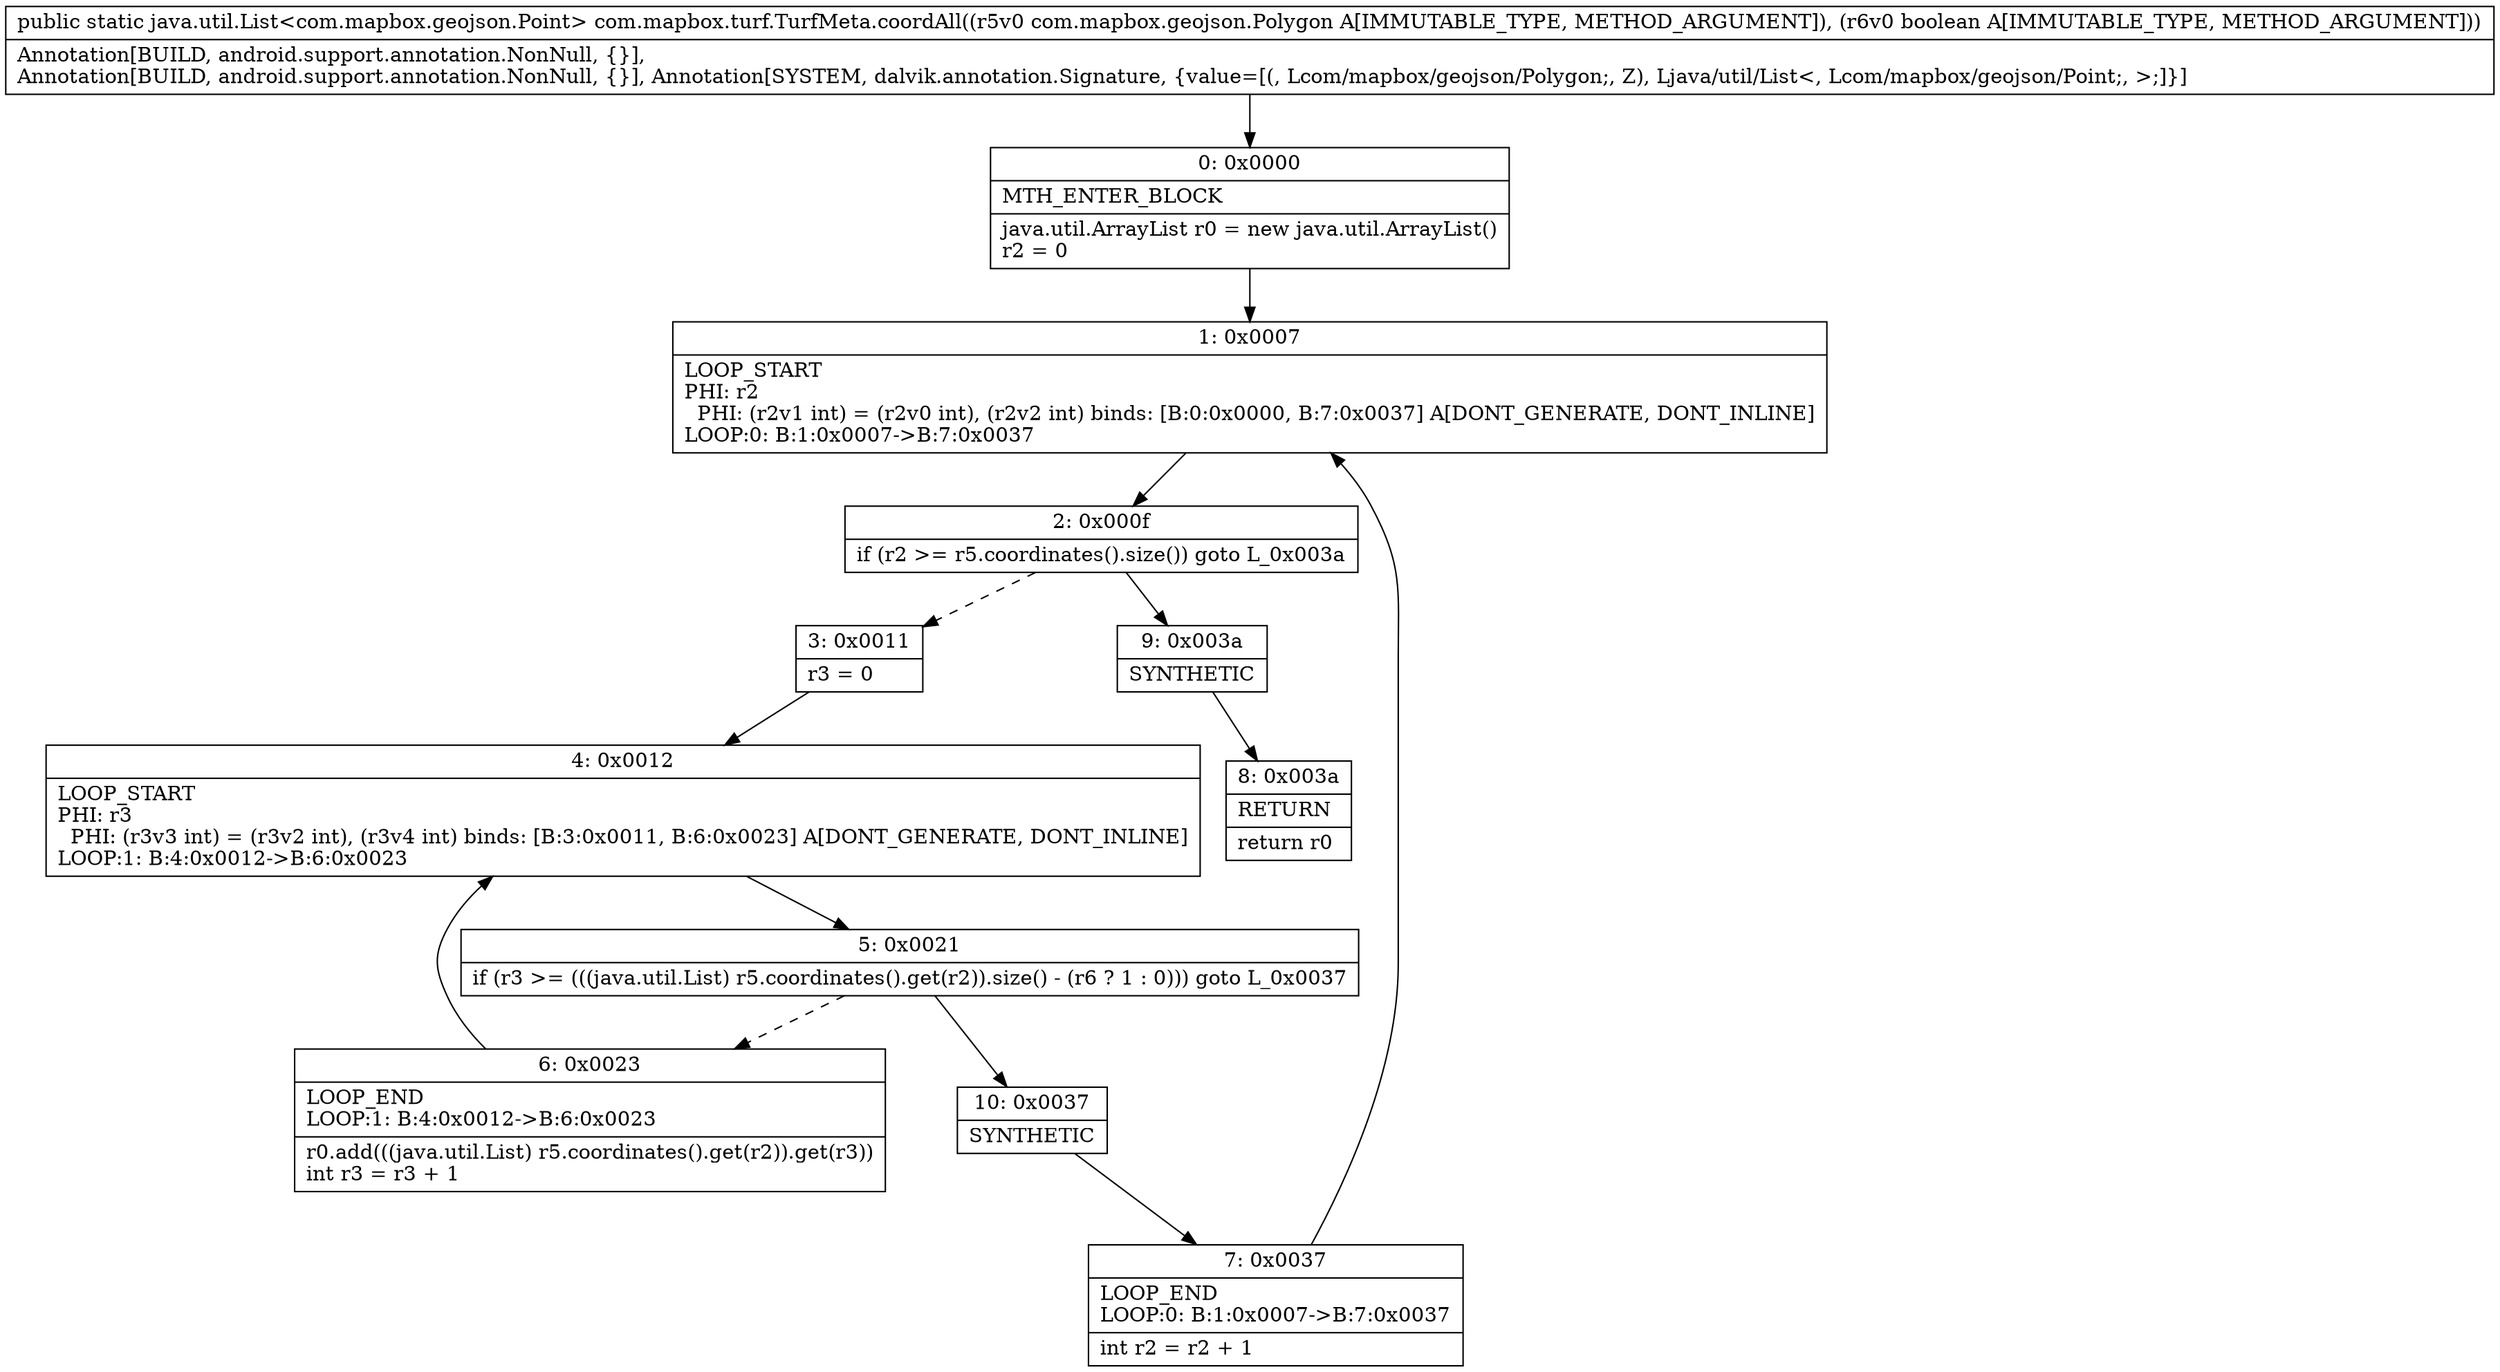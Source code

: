 digraph "CFG forcom.mapbox.turf.TurfMeta.coordAll(Lcom\/mapbox\/geojson\/Polygon;Z)Ljava\/util\/List;" {
Node_0 [shape=record,label="{0\:\ 0x0000|MTH_ENTER_BLOCK\l|java.util.ArrayList r0 = new java.util.ArrayList()\lr2 = 0\l}"];
Node_1 [shape=record,label="{1\:\ 0x0007|LOOP_START\lPHI: r2 \l  PHI: (r2v1 int) = (r2v0 int), (r2v2 int) binds: [B:0:0x0000, B:7:0x0037] A[DONT_GENERATE, DONT_INLINE]\lLOOP:0: B:1:0x0007\-\>B:7:0x0037\l}"];
Node_2 [shape=record,label="{2\:\ 0x000f|if (r2 \>= r5.coordinates().size()) goto L_0x003a\l}"];
Node_3 [shape=record,label="{3\:\ 0x0011|r3 = 0\l}"];
Node_4 [shape=record,label="{4\:\ 0x0012|LOOP_START\lPHI: r3 \l  PHI: (r3v3 int) = (r3v2 int), (r3v4 int) binds: [B:3:0x0011, B:6:0x0023] A[DONT_GENERATE, DONT_INLINE]\lLOOP:1: B:4:0x0012\-\>B:6:0x0023\l}"];
Node_5 [shape=record,label="{5\:\ 0x0021|if (r3 \>= (((java.util.List) r5.coordinates().get(r2)).size() \- (r6 ? 1 : 0))) goto L_0x0037\l}"];
Node_6 [shape=record,label="{6\:\ 0x0023|LOOP_END\lLOOP:1: B:4:0x0012\-\>B:6:0x0023\l|r0.add(((java.util.List) r5.coordinates().get(r2)).get(r3))\lint r3 = r3 + 1\l}"];
Node_7 [shape=record,label="{7\:\ 0x0037|LOOP_END\lLOOP:0: B:1:0x0007\-\>B:7:0x0037\l|int r2 = r2 + 1\l}"];
Node_8 [shape=record,label="{8\:\ 0x003a|RETURN\l|return r0\l}"];
Node_9 [shape=record,label="{9\:\ 0x003a|SYNTHETIC\l}"];
Node_10 [shape=record,label="{10\:\ 0x0037|SYNTHETIC\l}"];
MethodNode[shape=record,label="{public static java.util.List\<com.mapbox.geojson.Point\> com.mapbox.turf.TurfMeta.coordAll((r5v0 com.mapbox.geojson.Polygon A[IMMUTABLE_TYPE, METHOD_ARGUMENT]), (r6v0 boolean A[IMMUTABLE_TYPE, METHOD_ARGUMENT]))  | Annotation[BUILD, android.support.annotation.NonNull, \{\}], \lAnnotation[BUILD, android.support.annotation.NonNull, \{\}], Annotation[SYSTEM, dalvik.annotation.Signature, \{value=[(, Lcom\/mapbox\/geojson\/Polygon;, Z), Ljava\/util\/List\<, Lcom\/mapbox\/geojson\/Point;, \>;]\}]\l}"];
MethodNode -> Node_0;
Node_0 -> Node_1;
Node_1 -> Node_2;
Node_2 -> Node_3[style=dashed];
Node_2 -> Node_9;
Node_3 -> Node_4;
Node_4 -> Node_5;
Node_5 -> Node_6[style=dashed];
Node_5 -> Node_10;
Node_6 -> Node_4;
Node_7 -> Node_1;
Node_9 -> Node_8;
Node_10 -> Node_7;
}

